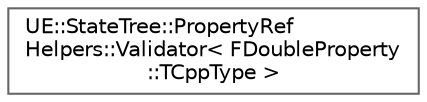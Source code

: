 digraph "Graphical Class Hierarchy"
{
 // INTERACTIVE_SVG=YES
 // LATEX_PDF_SIZE
  bgcolor="transparent";
  edge [fontname=Helvetica,fontsize=10,labelfontname=Helvetica,labelfontsize=10];
  node [fontname=Helvetica,fontsize=10,shape=box,height=0.2,width=0.4];
  rankdir="LR";
  Node0 [id="Node000000",label="UE::StateTree::PropertyRef\lHelpers::Validator\< FDoubleProperty\l::TCppType \>",height=0.2,width=0.4,color="grey40", fillcolor="white", style="filled",URL="$d4/d0e/structUE_1_1StateTree_1_1PropertyRefHelpers_1_1Validator_3_01FDoubleProperty_1_1TCppType_01_4.html",tooltip=" "];
}
